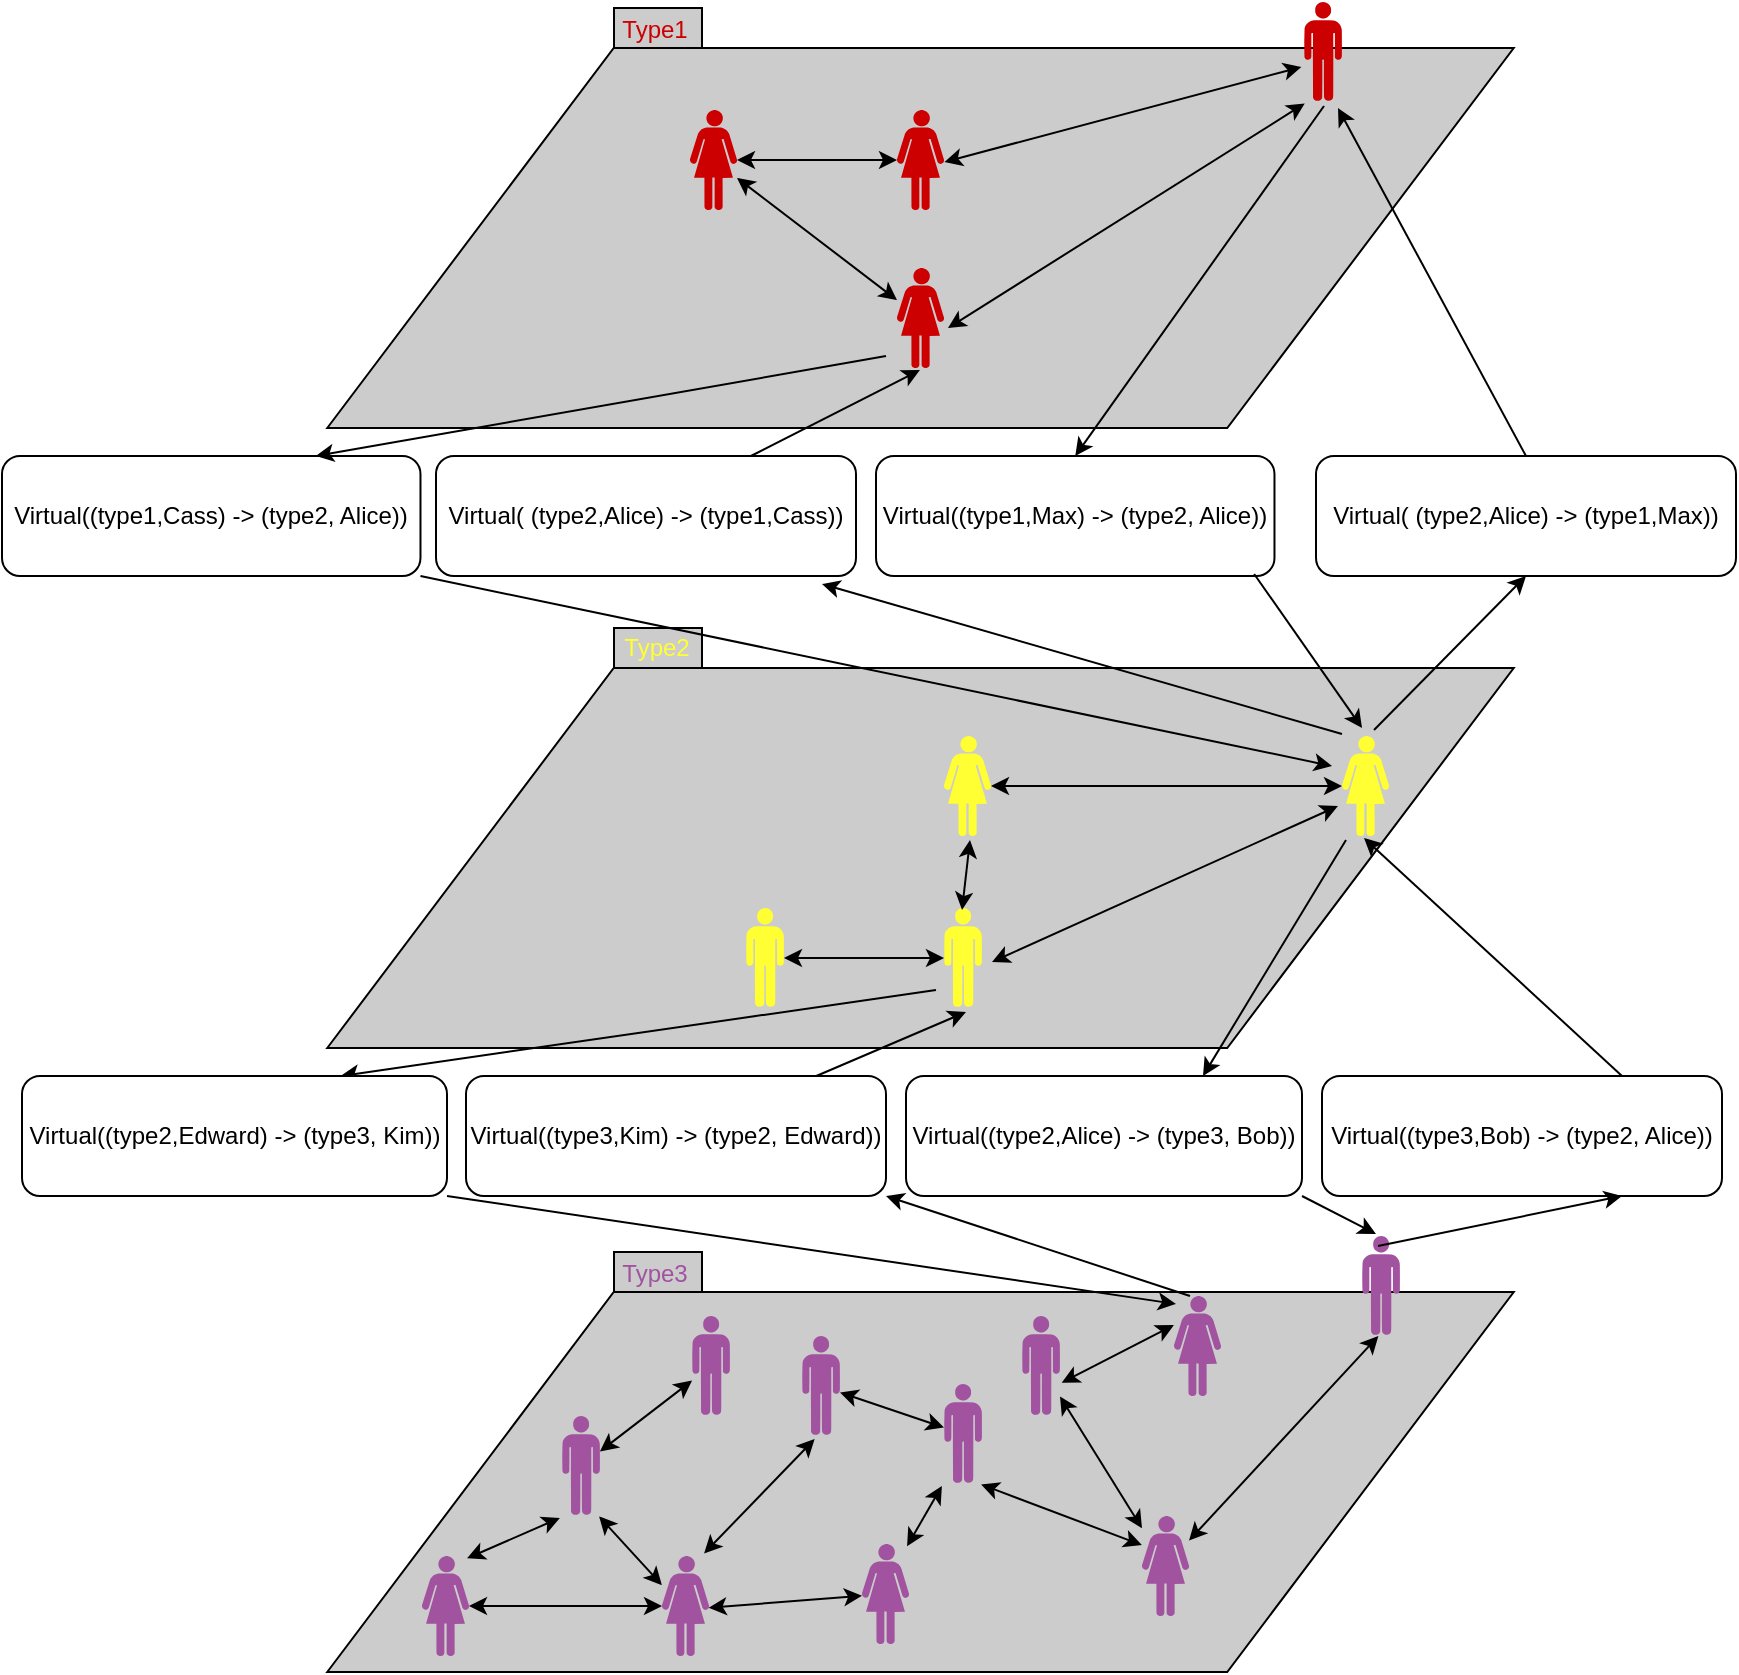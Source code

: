 <mxfile version="24.0.2" type="github">
  <diagram name="Page-1" id="404_kxYsZ5X8p2S8uvQf">
    <mxGraphModel dx="1647" dy="-125" grid="1" gridSize="10" guides="1" tooltips="1" connect="1" arrows="1" fold="1" page="1" pageScale="1" pageWidth="850" pageHeight="1100" math="0" shadow="0">
      <root>
        <mxCell id="0" />
        <mxCell id="1" parent="0" />
        <mxCell id="8ftiR1pAZEAG93mxzUA_-40" value="" style="shape=parallelogram;perimeter=parallelogramPerimeter;whiteSpace=wrap;html=1;fixedSize=1;size=143.25;fillColor=#000000;fillOpacity=20;" parent="1" vertex="1">
          <mxGeometry x="582.62" y="1768" width="593.25" height="190" as="geometry" />
        </mxCell>
        <mxCell id="0Rgwea09dTIiz1nyik_j-15" value="" style="rounded=0;whiteSpace=wrap;html=1;fillColor=#000000;fillOpacity=20;" parent="1" vertex="1">
          <mxGeometry x="726" y="1126" width="44" height="20" as="geometry" />
        </mxCell>
        <mxCell id="8ftiR1pAZEAG93mxzUA_-39" value="" style="shape=parallelogram;perimeter=parallelogramPerimeter;whiteSpace=wrap;html=1;fixedSize=1;size=143.25;fillColor=#000000;fillOpacity=20;" parent="1" vertex="1">
          <mxGeometry x="582.62" y="1456" width="593.25" height="190" as="geometry" />
        </mxCell>
        <mxCell id="8ftiR1pAZEAG93mxzUA_-38" value="" style="shape=parallelogram;perimeter=parallelogramPerimeter;whiteSpace=wrap;html=1;fixedSize=1;size=143.25;fillColor=#000000;fillOpacity=20;" parent="1" vertex="1">
          <mxGeometry x="582.62" y="1146" width="593.25" height="190" as="geometry" />
        </mxCell>
        <mxCell id="8ftiR1pAZEAG93mxzUA_-18" value="" style="rounded=0;orthogonalLoop=1;jettySize=auto;html=1;startArrow=classic;startFill=1;" parent="1" source="8ftiR1pAZEAG93mxzUA_-8" target="8ftiR1pAZEAG93mxzUA_-17" edge="1">
          <mxGeometry relative="1" as="geometry" />
        </mxCell>
        <mxCell id="8ftiR1pAZEAG93mxzUA_-8" value="" style="verticalLabelPosition=bottom;sketch=0;html=1;fillColor=#A153A0;verticalAlign=top;align=center;pointerEvents=1;shape=mxgraph.cisco_safe.design.actor_1;" parent="1" vertex="1">
          <mxGeometry x="630" y="1900" width="23.5" height="50" as="geometry" />
        </mxCell>
        <mxCell id="8ftiR1pAZEAG93mxzUA_-16" value="" style="rounded=0;orthogonalLoop=1;jettySize=auto;html=1;startArrow=classic;startFill=1;" parent="1" source="8ftiR1pAZEAG93mxzUA_-9" target="8ftiR1pAZEAG93mxzUA_-15" edge="1">
          <mxGeometry relative="1" as="geometry" />
        </mxCell>
        <mxCell id="8ftiR1pAZEAG93mxzUA_-9" value="" style="verticalLabelPosition=bottom;sketch=0;html=1;fillColor=#A153A0;verticalAlign=top;align=center;pointerEvents=1;shape=mxgraph.cisco_safe.design.actor_2;" parent="1" vertex="1">
          <mxGeometry x="700" y="1830" width="19" height="50" as="geometry" />
        </mxCell>
        <mxCell id="8ftiR1pAZEAG93mxzUA_-10" value="" style="verticalLabelPosition=bottom;sketch=0;html=1;fillColor=#A153A0;verticalAlign=top;align=center;pointerEvents=1;shape=mxgraph.cisco_safe.design.actor_2;" parent="1" vertex="1">
          <mxGeometry x="1100" y="1740" width="19" height="50" as="geometry" />
        </mxCell>
        <mxCell id="8ftiR1pAZEAG93mxzUA_-11" value="" style="verticalLabelPosition=bottom;sketch=0;html=1;fillColor=#CC0000;verticalAlign=top;align=center;pointerEvents=1;shape=mxgraph.cisco_safe.design.actor_2;" parent="1" vertex="1">
          <mxGeometry x="1071" y="1123" width="19" height="50" as="geometry" />
        </mxCell>
        <mxCell id="0Rgwea09dTIiz1nyik_j-6" value="" style="rounded=0;orthogonalLoop=1;jettySize=auto;html=1;startArrow=classic;startFill=1;" parent="1" source="8ftiR1pAZEAG93mxzUA_-12" target="0Rgwea09dTIiz1nyik_j-5" edge="1">
          <mxGeometry relative="1" as="geometry" />
        </mxCell>
        <mxCell id="8ftiR1pAZEAG93mxzUA_-12" value="" style="verticalLabelPosition=bottom;sketch=0;html=1;fillColor=#FFFF33;verticalAlign=top;align=center;pointerEvents=1;shape=mxgraph.cisco_safe.design.actor_1;" parent="1" vertex="1">
          <mxGeometry x="1090" y="1490" width="23.5" height="50" as="geometry" />
        </mxCell>
        <mxCell id="8ftiR1pAZEAG93mxzUA_-14" value="" style="endArrow=classic;html=1;rounded=0;exitX=0.959;exitY=0.023;exitDx=0;exitDy=0;exitPerimeter=0;entryX=-0.056;entryY=1.019;entryDx=0;entryDy=0;entryPerimeter=0;startArrow=classic;startFill=1;" parent="1" source="8ftiR1pAZEAG93mxzUA_-8" target="8ftiR1pAZEAG93mxzUA_-9" edge="1">
          <mxGeometry width="50" height="50" relative="1" as="geometry">
            <mxPoint x="566" y="1890" as="sourcePoint" />
            <mxPoint x="616" y="1840" as="targetPoint" />
          </mxGeometry>
        </mxCell>
        <mxCell id="8ftiR1pAZEAG93mxzUA_-15" value="" style="verticalLabelPosition=bottom;sketch=0;html=1;fillColor=#A153A0;verticalAlign=top;align=center;pointerEvents=1;shape=mxgraph.cisco_safe.design.actor_2;" parent="1" vertex="1">
          <mxGeometry x="765" y="1780" width="19" height="50" as="geometry" />
        </mxCell>
        <mxCell id="8ftiR1pAZEAG93mxzUA_-17" value="" style="verticalLabelPosition=bottom;sketch=0;html=1;fillColor=#A153A0;verticalAlign=top;align=center;pointerEvents=1;shape=mxgraph.cisco_safe.design.actor_1;" parent="1" vertex="1">
          <mxGeometry x="750" y="1900" width="23.5" height="50" as="geometry" />
        </mxCell>
        <mxCell id="8ftiR1pAZEAG93mxzUA_-19" value="" style="rounded=0;orthogonalLoop=1;jettySize=auto;html=1;startArrow=classic;startFill=1;exitX=0.977;exitY=1.004;exitDx=0;exitDy=0;exitPerimeter=0;entryX=-0.003;entryY=0.291;entryDx=0;entryDy=0;entryPerimeter=0;" parent="1" source="8ftiR1pAZEAG93mxzUA_-9" target="8ftiR1pAZEAG93mxzUA_-17" edge="1">
          <mxGeometry relative="1" as="geometry">
            <mxPoint x="650" y="1994" as="sourcePoint" />
            <mxPoint x="773" y="1986" as="targetPoint" />
          </mxGeometry>
        </mxCell>
        <mxCell id="8ftiR1pAZEAG93mxzUA_-20" value="" style="rounded=0;orthogonalLoop=1;jettySize=auto;html=1;startArrow=classic;startFill=1;entryX=0.993;entryY=0.517;entryDx=0;entryDy=0;entryPerimeter=0;" parent="1" source="8ftiR1pAZEAG93mxzUA_-21" target="8ftiR1pAZEAG93mxzUA_-17" edge="1">
          <mxGeometry relative="1" as="geometry" />
        </mxCell>
        <mxCell id="8ftiR1pAZEAG93mxzUA_-21" value="" style="verticalLabelPosition=bottom;sketch=0;html=1;fillColor=#A153A0;verticalAlign=top;align=center;pointerEvents=1;shape=mxgraph.cisco_safe.design.actor_1;" parent="1" vertex="1">
          <mxGeometry x="850" y="1894" width="23.5" height="50" as="geometry" />
        </mxCell>
        <mxCell id="8ftiR1pAZEAG93mxzUA_-22" value="" style="rounded=0;orthogonalLoop=1;jettySize=auto;html=1;startArrow=classic;startFill=1;" parent="1" source="8ftiR1pAZEAG93mxzUA_-23" target="8ftiR1pAZEAG93mxzUA_-25" edge="1">
          <mxGeometry relative="1" as="geometry" />
        </mxCell>
        <mxCell id="8ftiR1pAZEAG93mxzUA_-23" value="" style="verticalLabelPosition=bottom;sketch=0;html=1;fillColor=#A153A0;verticalAlign=top;align=center;pointerEvents=1;shape=mxgraph.cisco_safe.design.actor_2;" parent="1" vertex="1">
          <mxGeometry x="891" y="1814" width="19" height="50" as="geometry" />
        </mxCell>
        <mxCell id="8ftiR1pAZEAG93mxzUA_-24" value="" style="endArrow=classic;html=1;rounded=0;exitX=0.959;exitY=0.023;exitDx=0;exitDy=0;exitPerimeter=0;entryX=-0.056;entryY=1.019;entryDx=0;entryDy=0;entryPerimeter=0;startArrow=classic;startFill=1;" parent="1" source="8ftiR1pAZEAG93mxzUA_-21" target="8ftiR1pAZEAG93mxzUA_-23" edge="1">
          <mxGeometry width="50" height="50" relative="1" as="geometry">
            <mxPoint x="776" y="1850" as="sourcePoint" />
            <mxPoint x="826" y="1800" as="targetPoint" />
          </mxGeometry>
        </mxCell>
        <mxCell id="8ftiR1pAZEAG93mxzUA_-25" value="" style="verticalLabelPosition=bottom;sketch=0;html=1;fillColor=#A153A0;verticalAlign=top;align=center;pointerEvents=1;shape=mxgraph.cisco_safe.design.actor_2;" parent="1" vertex="1">
          <mxGeometry x="820" y="1790" width="19" height="50" as="geometry" />
        </mxCell>
        <mxCell id="8ftiR1pAZEAG93mxzUA_-26" value="" style="verticalLabelPosition=bottom;sketch=0;html=1;fillColor=#A153A0;verticalAlign=top;align=center;pointerEvents=1;shape=mxgraph.cisco_safe.design.actor_1;" parent="1" vertex="1">
          <mxGeometry x="990" y="1880" width="23.5" height="50" as="geometry" />
        </mxCell>
        <mxCell id="8ftiR1pAZEAG93mxzUA_-27" value="" style="rounded=0;orthogonalLoop=1;jettySize=auto;html=1;startArrow=classic;startFill=1;exitX=0.977;exitY=1.004;exitDx=0;exitDy=0;exitPerimeter=0;entryX=-0.003;entryY=0.291;entryDx=0;entryDy=0;entryPerimeter=0;" parent="1" source="8ftiR1pAZEAG93mxzUA_-23" target="8ftiR1pAZEAG93mxzUA_-26" edge="1">
          <mxGeometry relative="1" as="geometry">
            <mxPoint x="860" y="1954" as="sourcePoint" />
            <mxPoint x="983" y="1946" as="targetPoint" />
          </mxGeometry>
        </mxCell>
        <mxCell id="8ftiR1pAZEAG93mxzUA_-28" value="" style="rounded=0;orthogonalLoop=1;jettySize=auto;html=1;startArrow=classic;startFill=1;exitX=0.332;exitY=1.031;exitDx=0;exitDy=0;exitPerimeter=0;entryX=0.896;entryY=-0.026;entryDx=0;entryDy=0;entryPerimeter=0;" parent="1" source="8ftiR1pAZEAG93mxzUA_-25" target="8ftiR1pAZEAG93mxzUA_-17" edge="1">
          <mxGeometry relative="1" as="geometry">
            <mxPoint x="695" y="1940" as="sourcePoint" />
            <mxPoint x="773" y="1975" as="targetPoint" />
          </mxGeometry>
        </mxCell>
        <mxCell id="8ftiR1pAZEAG93mxzUA_-33" value="" style="rounded=0;orthogonalLoop=1;jettySize=auto;html=1;startArrow=classic;startFill=1;" parent="1" source="8ftiR1pAZEAG93mxzUA_-29" target="8ftiR1pAZEAG93mxzUA_-26" edge="1">
          <mxGeometry relative="1" as="geometry" />
        </mxCell>
        <mxCell id="8ftiR1pAZEAG93mxzUA_-29" value="" style="verticalLabelPosition=bottom;sketch=0;html=1;fillColor=#A153A0;verticalAlign=top;align=center;pointerEvents=1;shape=mxgraph.cisco_safe.design.actor_2;" parent="1" vertex="1">
          <mxGeometry x="930" y="1780" width="19" height="50" as="geometry" />
        </mxCell>
        <mxCell id="8ftiR1pAZEAG93mxzUA_-30" value="" style="verticalLabelPosition=bottom;sketch=0;html=1;fillColor=#A153A0;verticalAlign=top;align=center;pointerEvents=1;shape=mxgraph.cisco_safe.design.actor_1;" parent="1" vertex="1">
          <mxGeometry x="1006" y="1770" width="23.5" height="50" as="geometry" />
        </mxCell>
        <mxCell id="8ftiR1pAZEAG93mxzUA_-31" value="" style="rounded=0;orthogonalLoop=1;jettySize=auto;html=1;startArrow=classic;startFill=1;exitX=1.043;exitY=0.668;exitDx=0;exitDy=0;exitPerimeter=0;entryX=-0.003;entryY=0.291;entryDx=0;entryDy=0;entryPerimeter=0;" parent="1" source="8ftiR1pAZEAG93mxzUA_-29" target="8ftiR1pAZEAG93mxzUA_-30" edge="1">
          <mxGeometry relative="1" as="geometry">
            <mxPoint x="908.37" y="1884" as="sourcePoint" />
            <mxPoint x="1031.37" y="1876" as="targetPoint" />
          </mxGeometry>
        </mxCell>
        <mxCell id="0Rgwea09dTIiz1nyik_j-4" value="" style="rounded=0;orthogonalLoop=1;jettySize=auto;html=1;startArrow=classic;startFill=1;" parent="1" source="8ftiR1pAZEAG93mxzUA_-36" target="0Rgwea09dTIiz1nyik_j-3" edge="1">
          <mxGeometry relative="1" as="geometry" />
        </mxCell>
        <mxCell id="8ftiR1pAZEAG93mxzUA_-36" value="" style="verticalLabelPosition=bottom;sketch=0;html=1;fillColor=#FFFF33;verticalAlign=top;align=center;pointerEvents=1;shape=mxgraph.cisco_safe.design.actor_2;" parent="1" vertex="1">
          <mxGeometry x="891" y="1576" width="19" height="50" as="geometry" />
        </mxCell>
        <mxCell id="0Rgwea09dTIiz1nyik_j-30" value="" style="rounded=0;orthogonalLoop=1;jettySize=auto;html=1;startArrow=classic;startFill=1;" parent="1" source="8ftiR1pAZEAG93mxzUA_-37" target="0Rgwea09dTIiz1nyik_j-29" edge="1">
          <mxGeometry relative="1" as="geometry" />
        </mxCell>
        <mxCell id="8ftiR1pAZEAG93mxzUA_-37" value="" style="verticalLabelPosition=bottom;sketch=0;html=1;fillColor=#CC0000;verticalAlign=top;align=center;pointerEvents=1;shape=mxgraph.cisco_safe.design.actor_1;" parent="1" vertex="1">
          <mxGeometry x="867.5" y="1177" width="23.5" height="50" as="geometry" />
        </mxCell>
        <mxCell id="0Rgwea09dTIiz1nyik_j-2" value="" style="rounded=0;orthogonalLoop=1;jettySize=auto;html=1;startArrow=classic;startFill=1;exitX=1.263;exitY=0.54;exitDx=0;exitDy=0;exitPerimeter=0;entryX=-0.085;entryY=0.7;entryDx=0;entryDy=0;entryPerimeter=0;" parent="1" source="8ftiR1pAZEAG93mxzUA_-36" target="8ftiR1pAZEAG93mxzUA_-12" edge="1">
          <mxGeometry relative="1" as="geometry">
            <mxPoint x="960" y="1769" as="sourcePoint" />
            <mxPoint x="1016" y="1725" as="targetPoint" />
          </mxGeometry>
        </mxCell>
        <mxCell id="0Rgwea09dTIiz1nyik_j-3" value="" style="verticalLabelPosition=bottom;sketch=0;html=1;fillColor=#FFFF33;verticalAlign=top;align=center;pointerEvents=1;shape=mxgraph.cisco_safe.design.actor_2;" parent="1" vertex="1">
          <mxGeometry x="792" y="1576" width="19" height="50" as="geometry" />
        </mxCell>
        <mxCell id="0Rgwea09dTIiz1nyik_j-5" value="" style="verticalLabelPosition=bottom;sketch=0;html=1;fillColor=#FFFF33;verticalAlign=top;align=center;pointerEvents=1;shape=mxgraph.cisco_safe.design.actor_1;" parent="1" vertex="1">
          <mxGeometry x="891" y="1490" width="23.5" height="50" as="geometry" />
        </mxCell>
        <mxCell id="0Rgwea09dTIiz1nyik_j-7" value="" style="rounded=0;orthogonalLoop=1;jettySize=auto;html=1;startArrow=classic;startFill=1;exitX=0.474;exitY=0.02;exitDx=0;exitDy=0;exitPerimeter=0;entryX=0.553;entryY=1.04;entryDx=0;entryDy=0;entryPerimeter=0;" parent="1" source="8ftiR1pAZEAG93mxzUA_-36" target="0Rgwea09dTIiz1nyik_j-5" edge="1">
          <mxGeometry relative="1" as="geometry">
            <mxPoint x="901" y="1611" as="sourcePoint" />
            <mxPoint x="821" y="1611" as="targetPoint" />
          </mxGeometry>
        </mxCell>
        <mxCell id="0Rgwea09dTIiz1nyik_j-14" value="&lt;font color=&quot;#cc0000&quot;&gt;Type1&lt;/font&gt;" style="text;html=1;align=center;verticalAlign=middle;resizable=0;points=[];autosize=1;strokeColor=none;fillColor=none;" parent="1" vertex="1">
          <mxGeometry x="716" y="1122" width="60" height="30" as="geometry" />
        </mxCell>
        <mxCell id="0Rgwea09dTIiz1nyik_j-16" value="" style="rounded=0;whiteSpace=wrap;html=1;fillColor=#000000;fillOpacity=20;" parent="1" vertex="1">
          <mxGeometry x="726" y="1436" width="44" height="20" as="geometry" />
        </mxCell>
        <mxCell id="0Rgwea09dTIiz1nyik_j-17" value="&lt;font color=&quot;#ffff33&quot;&gt;Type2&lt;/font&gt;" style="text;html=1;align=center;verticalAlign=middle;resizable=0;points=[];autosize=1;strokeColor=none;fillColor=none;" parent="1" vertex="1">
          <mxGeometry x="717" y="1431" width="60" height="30" as="geometry" />
        </mxCell>
        <mxCell id="0Rgwea09dTIiz1nyik_j-18" value="" style="rounded=0;whiteSpace=wrap;html=1;fillColor=#000000;fillOpacity=20;" parent="1" vertex="1">
          <mxGeometry x="726" y="1748" width="44" height="20" as="geometry" />
        </mxCell>
        <mxCell id="0Rgwea09dTIiz1nyik_j-19" value="&lt;font color=&quot;#a153a0&quot;&gt;Type3&lt;/font&gt;" style="text;html=1;align=center;verticalAlign=middle;resizable=0;points=[];autosize=1;strokeColor=none;fillColor=none;" parent="1" vertex="1">
          <mxGeometry x="716" y="1744" width="60" height="30" as="geometry" />
        </mxCell>
        <mxCell id="8ftiR1pAZEAG93mxzUA_-34" value="" style="rounded=0;orthogonalLoop=1;jettySize=auto;html=1;entryX=0.431;entryY=1;entryDx=0;entryDy=0;entryPerimeter=0;startArrow=classic;startFill=1;" parent="1" source="8ftiR1pAZEAG93mxzUA_-26" target="8ftiR1pAZEAG93mxzUA_-10" edge="1">
          <mxGeometry relative="1" as="geometry" />
        </mxCell>
        <mxCell id="0Rgwea09dTIiz1nyik_j-28" value="" style="rounded=0;orthogonalLoop=1;jettySize=auto;html=1;startArrow=classic;startFill=1;entryX=1.009;entryY=0.52;entryDx=0;entryDy=0;entryPerimeter=0;exitX=-0.069;exitY=0.649;exitDx=0;exitDy=0;exitPerimeter=0;" parent="1" source="8ftiR1pAZEAG93mxzUA_-11" target="8ftiR1pAZEAG93mxzUA_-37" edge="1">
          <mxGeometry relative="1" as="geometry">
            <mxPoint x="1100" y="1471" as="sourcePoint" />
            <mxPoint x="925" y="1471" as="targetPoint" />
          </mxGeometry>
        </mxCell>
        <mxCell id="0Rgwea09dTIiz1nyik_j-32" value="" style="rounded=0;orthogonalLoop=1;jettySize=auto;html=1;startArrow=classic;startFill=1;" parent="1" source="0Rgwea09dTIiz1nyik_j-29" target="0Rgwea09dTIiz1nyik_j-31" edge="1">
          <mxGeometry relative="1" as="geometry" />
        </mxCell>
        <mxCell id="0Rgwea09dTIiz1nyik_j-29" value="" style="verticalLabelPosition=bottom;sketch=0;html=1;fillColor=#CC0000;verticalAlign=top;align=center;pointerEvents=1;shape=mxgraph.cisco_safe.design.actor_1;" parent="1" vertex="1">
          <mxGeometry x="764" y="1177" width="23.5" height="50" as="geometry" />
        </mxCell>
        <mxCell id="0Rgwea09dTIiz1nyik_j-31" value="" style="verticalLabelPosition=bottom;sketch=0;html=1;fillColor=#CC0000;verticalAlign=top;align=center;pointerEvents=1;shape=mxgraph.cisco_safe.design.actor_1;" parent="1" vertex="1">
          <mxGeometry x="867.5" y="1256" width="23.5" height="50" as="geometry" />
        </mxCell>
        <mxCell id="0Rgwea09dTIiz1nyik_j-33" value="" style="rounded=0;orthogonalLoop=1;jettySize=auto;html=1;startArrow=classic;startFill=1;entryX=1.083;entryY=0.601;entryDx=0;entryDy=0;entryPerimeter=0;exitX=0.022;exitY=1.014;exitDx=0;exitDy=0;exitPerimeter=0;" parent="1" source="8ftiR1pAZEAG93mxzUA_-11" target="0Rgwea09dTIiz1nyik_j-31" edge="1">
          <mxGeometry relative="1" as="geometry">
            <mxPoint x="797" y="1221" as="sourcePoint" />
            <mxPoint x="878" y="1282" as="targetPoint" />
          </mxGeometry>
        </mxCell>
        <mxCell id="3WU5Y8xsvsnA2mtap3Ex-2" value="Virtual((type3,Bob) -&amp;gt; (type2, Alice))" style="rounded=1;whiteSpace=wrap;html=1;" parent="1" vertex="1">
          <mxGeometry x="1080" y="1660" width="200" height="60" as="geometry" />
        </mxCell>
        <mxCell id="3WU5Y8xsvsnA2mtap3Ex-3" style="rounded=0;orthogonalLoop=1;jettySize=auto;html=1;exitX=0.75;exitY=0;exitDx=0;exitDy=0;entryX=0.468;entryY=1.02;entryDx=0;entryDy=0;entryPerimeter=0;" parent="1" source="3WU5Y8xsvsnA2mtap3Ex-2" target="8ftiR1pAZEAG93mxzUA_-12" edge="1">
          <mxGeometry relative="1" as="geometry" />
        </mxCell>
        <mxCell id="3WU5Y8xsvsnA2mtap3Ex-4" style="rounded=0;orthogonalLoop=1;jettySize=auto;html=1;entryX=0.579;entryY=1.04;entryDx=0;entryDy=0;entryPerimeter=0;" parent="1" source="hBDSrYq_m9CpTTxVlZOs-1" target="8ftiR1pAZEAG93mxzUA_-36" edge="1">
          <mxGeometry relative="1" as="geometry" />
        </mxCell>
        <mxCell id="3WU5Y8xsvsnA2mtap3Ex-5" style="rounded=0;orthogonalLoop=1;jettySize=auto;html=1;exitX=1;exitY=1;exitDx=0;exitDy=0;entryX=0.34;entryY=0;entryDx=0;entryDy=0;entryPerimeter=0;endArrow=none;endFill=0;startArrow=classic;startFill=1;" parent="1" source="hBDSrYq_m9CpTTxVlZOs-1" target="8ftiR1pAZEAG93mxzUA_-30" edge="1">
          <mxGeometry relative="1" as="geometry" />
        </mxCell>
        <mxCell id="3WU5Y8xsvsnA2mtap3Ex-6" style="rounded=0;orthogonalLoop=1;jettySize=auto;html=1;exitX=0.75;exitY=1;exitDx=0;exitDy=0;entryX=0.421;entryY=0.1;entryDx=0;entryDy=0;entryPerimeter=0;endArrow=none;endFill=0;startArrow=classic;startFill=1;" parent="1" source="3WU5Y8xsvsnA2mtap3Ex-2" target="8ftiR1pAZEAG93mxzUA_-10" edge="1">
          <mxGeometry relative="1" as="geometry" />
        </mxCell>
        <mxCell id="nPn_2-71ksG3-iKqa8in-1" value="Virtual((type2,Alice) -&amp;gt; (type3, Bob))" style="rounded=1;whiteSpace=wrap;html=1;" parent="1" vertex="1">
          <mxGeometry x="872" y="1660" width="198" height="60" as="geometry" />
        </mxCell>
        <mxCell id="nPn_2-71ksG3-iKqa8in-2" style="rounded=0;orthogonalLoop=1;jettySize=auto;html=1;exitX=1;exitY=1;exitDx=0;exitDy=0;entryX=0.043;entryY=0.08;entryDx=0;entryDy=0;entryPerimeter=0;endArrow=classic;endFill=1;startArrow=none;startFill=0;" parent="1" source="hBDSrYq_m9CpTTxVlZOs-3" target="8ftiR1pAZEAG93mxzUA_-30" edge="1">
          <mxGeometry relative="1" as="geometry">
            <mxPoint x="1092" y="1730" as="sourcePoint" />
            <mxPoint x="1032" y="1764" as="targetPoint" />
          </mxGeometry>
        </mxCell>
        <mxCell id="nPn_2-71ksG3-iKqa8in-3" style="rounded=0;orthogonalLoop=1;jettySize=auto;html=1;exitX=1;exitY=1;exitDx=0;exitDy=0;entryX=0.368;entryY=-0.02;entryDx=0;entryDy=0;entryPerimeter=0;endArrow=classic;endFill=1;startArrow=none;startFill=0;" parent="1" source="nPn_2-71ksG3-iKqa8in-1" target="8ftiR1pAZEAG93mxzUA_-10" edge="1">
          <mxGeometry relative="1" as="geometry">
            <mxPoint x="1157" y="1730" as="sourcePoint" />
            <mxPoint x="1118" y="1755" as="targetPoint" />
          </mxGeometry>
        </mxCell>
        <mxCell id="nPn_2-71ksG3-iKqa8in-4" style="rounded=0;orthogonalLoop=1;jettySize=auto;html=1;exitX=-0.211;exitY=0.82;exitDx=0;exitDy=0;entryX=0.75;entryY=0;entryDx=0;entryDy=0;endArrow=classic;endFill=1;startArrow=none;startFill=0;exitPerimeter=0;" parent="1" source="8ftiR1pAZEAG93mxzUA_-36" target="hBDSrYq_m9CpTTxVlZOs-3" edge="1">
          <mxGeometry relative="1" as="geometry">
            <mxPoint x="892" y="1730" as="sourcePoint" />
            <mxPoint x="1025" y="1764" as="targetPoint" />
          </mxGeometry>
        </mxCell>
        <mxCell id="nPn_2-71ksG3-iKqa8in-5" style="rounded=0;orthogonalLoop=1;jettySize=auto;html=1;exitX=0.085;exitY=1.04;exitDx=0;exitDy=0;entryX=0.75;entryY=0;entryDx=0;entryDy=0;endArrow=classic;endFill=1;startArrow=none;startFill=0;exitPerimeter=0;" parent="1" source="8ftiR1pAZEAG93mxzUA_-12" target="nPn_2-71ksG3-iKqa8in-1" edge="1">
          <mxGeometry relative="1" as="geometry">
            <mxPoint x="906" y="1639" as="sourcePoint" />
            <mxPoint x="892" y="1670" as="targetPoint" />
          </mxGeometry>
        </mxCell>
        <mxCell id="nPn_2-71ksG3-iKqa8in-6" value="Virtual( (type2,Alice) -&amp;gt; (type1,Max))" style="rounded=1;whiteSpace=wrap;html=1;" parent="1" vertex="1">
          <mxGeometry x="1077" y="1350" width="210" height="60" as="geometry" />
        </mxCell>
        <mxCell id="nPn_2-71ksG3-iKqa8in-7" value="Virtual((type1,Max) -&amp;gt; (type2, Alice))" style="rounded=1;whiteSpace=wrap;html=1;" parent="1" vertex="1">
          <mxGeometry x="857" y="1350" width="199.24" height="60" as="geometry" />
        </mxCell>
        <mxCell id="nPn_2-71ksG3-iKqa8in-8" style="rounded=0;orthogonalLoop=1;jettySize=auto;html=1;exitX=0.5;exitY=0;exitDx=0;exitDy=0;entryX=0.895;entryY=1.06;entryDx=0;entryDy=0;entryPerimeter=0;" parent="1" source="nPn_2-71ksG3-iKqa8in-6" target="8ftiR1pAZEAG93mxzUA_-11" edge="1">
          <mxGeometry relative="1" as="geometry" />
        </mxCell>
        <mxCell id="nPn_2-71ksG3-iKqa8in-9" style="rounded=0;orthogonalLoop=1;jettySize=auto;html=1;exitX=0.949;exitY=0.983;exitDx=0;exitDy=0;entryX=0.426;entryY=-0.08;entryDx=0;entryDy=0;entryPerimeter=0;exitPerimeter=0;" parent="1" source="nPn_2-71ksG3-iKqa8in-7" target="8ftiR1pAZEAG93mxzUA_-12" edge="1">
          <mxGeometry relative="1" as="geometry" />
        </mxCell>
        <mxCell id="nPn_2-71ksG3-iKqa8in-10" style="rounded=0;orthogonalLoop=1;jettySize=auto;html=1;exitX=0.681;exitY=-0.06;exitDx=0;exitDy=0;entryX=0.5;entryY=1;entryDx=0;entryDy=0;exitPerimeter=0;" parent="1" source="8ftiR1pAZEAG93mxzUA_-12" target="nPn_2-71ksG3-iKqa8in-6" edge="1">
          <mxGeometry relative="1" as="geometry">
            <mxPoint x="1125" y="1360" as="sourcePoint" />
            <mxPoint x="1098" y="1186" as="targetPoint" />
          </mxGeometry>
        </mxCell>
        <mxCell id="nPn_2-71ksG3-iKqa8in-11" style="rounded=0;orthogonalLoop=1;jettySize=auto;html=1;exitX=0.526;exitY=1.04;exitDx=0;exitDy=0;entryX=0.5;entryY=0;entryDx=0;entryDy=0;exitPerimeter=0;" parent="1" source="8ftiR1pAZEAG93mxzUA_-11" target="nPn_2-71ksG3-iKqa8in-7" edge="1">
          <mxGeometry relative="1" as="geometry">
            <mxPoint x="925" y="1420" as="sourcePoint" />
            <mxPoint x="1107" y="1501" as="targetPoint" />
          </mxGeometry>
        </mxCell>
        <mxCell id="hBDSrYq_m9CpTTxVlZOs-1" value="Virtual((type3,Kim) -&amp;gt; (type2, Edward))" style="rounded=1;whiteSpace=wrap;html=1;" parent="1" vertex="1">
          <mxGeometry x="652" y="1660" width="210" height="60" as="geometry" />
        </mxCell>
        <mxCell id="hBDSrYq_m9CpTTxVlZOs-3" value="Virtual((type2,Edward) -&amp;gt; (type3, Kim))" style="rounded=1;whiteSpace=wrap;html=1;" parent="1" vertex="1">
          <mxGeometry x="430" y="1660" width="212.5" height="60" as="geometry" />
        </mxCell>
        <mxCell id="hBDSrYq_m9CpTTxVlZOs-6" value="Virtual( (type2,Alice) -&amp;gt; (type1,Cass))" style="rounded=1;whiteSpace=wrap;html=1;" parent="1" vertex="1">
          <mxGeometry x="637" y="1350" width="210" height="60" as="geometry" />
        </mxCell>
        <mxCell id="hBDSrYq_m9CpTTxVlZOs-7" value="Virtual((type1,Cass) -&amp;gt; (type2, Alice))" style="rounded=1;whiteSpace=wrap;html=1;" parent="1" vertex="1">
          <mxGeometry x="420" y="1350" width="209.24" height="60" as="geometry" />
        </mxCell>
        <mxCell id="hBDSrYq_m9CpTTxVlZOs-8" style="rounded=0;orthogonalLoop=1;jettySize=auto;html=1;exitX=0;exitY=-0.02;exitDx=0;exitDy=0;entryX=0.919;entryY=1.067;entryDx=0;entryDy=0;exitPerimeter=0;entryPerimeter=0;" parent="1" source="8ftiR1pAZEAG93mxzUA_-12" target="hBDSrYq_m9CpTTxVlZOs-6" edge="1">
          <mxGeometry relative="1" as="geometry">
            <mxPoint x="1116" y="1497" as="sourcePoint" />
            <mxPoint x="1192" y="1420" as="targetPoint" />
          </mxGeometry>
        </mxCell>
        <mxCell id="hBDSrYq_m9CpTTxVlZOs-9" style="rounded=0;orthogonalLoop=1;jettySize=auto;html=1;exitX=0.75;exitY=0;exitDx=0;exitDy=0;entryX=0.489;entryY=1.02;entryDx=0;entryDy=0;entryPerimeter=0;" parent="1" source="hBDSrYq_m9CpTTxVlZOs-6" target="0Rgwea09dTIiz1nyik_j-31" edge="1">
          <mxGeometry relative="1" as="geometry">
            <mxPoint x="1100" y="1499" as="sourcePoint" />
            <mxPoint x="840" y="1424" as="targetPoint" />
          </mxGeometry>
        </mxCell>
        <mxCell id="hBDSrYq_m9CpTTxVlZOs-10" style="rounded=0;orthogonalLoop=1;jettySize=auto;html=1;exitX=-0.234;exitY=0.88;exitDx=0;exitDy=0;entryX=0.75;entryY=0;entryDx=0;entryDy=0;exitPerimeter=0;" parent="1" source="0Rgwea09dTIiz1nyik_j-31" target="hBDSrYq_m9CpTTxVlZOs-7" edge="1">
          <mxGeometry relative="1" as="geometry">
            <mxPoint x="1091" y="1185" as="sourcePoint" />
            <mxPoint x="967" y="1360" as="targetPoint" />
          </mxGeometry>
        </mxCell>
        <mxCell id="hBDSrYq_m9CpTTxVlZOs-11" style="rounded=0;orthogonalLoop=1;jettySize=auto;html=1;exitX=1;exitY=1;exitDx=0;exitDy=0;entryX=-0.213;entryY=0.3;entryDx=0;entryDy=0;entryPerimeter=0;" parent="1" source="hBDSrYq_m9CpTTxVlZOs-7" target="8ftiR1pAZEAG93mxzUA_-12" edge="1">
          <mxGeometry relative="1" as="geometry">
            <mxPoint x="872" y="1310" as="sourcePoint" />
            <mxPoint x="576" y="1360" as="targetPoint" />
          </mxGeometry>
        </mxCell>
      </root>
    </mxGraphModel>
  </diagram>
</mxfile>
